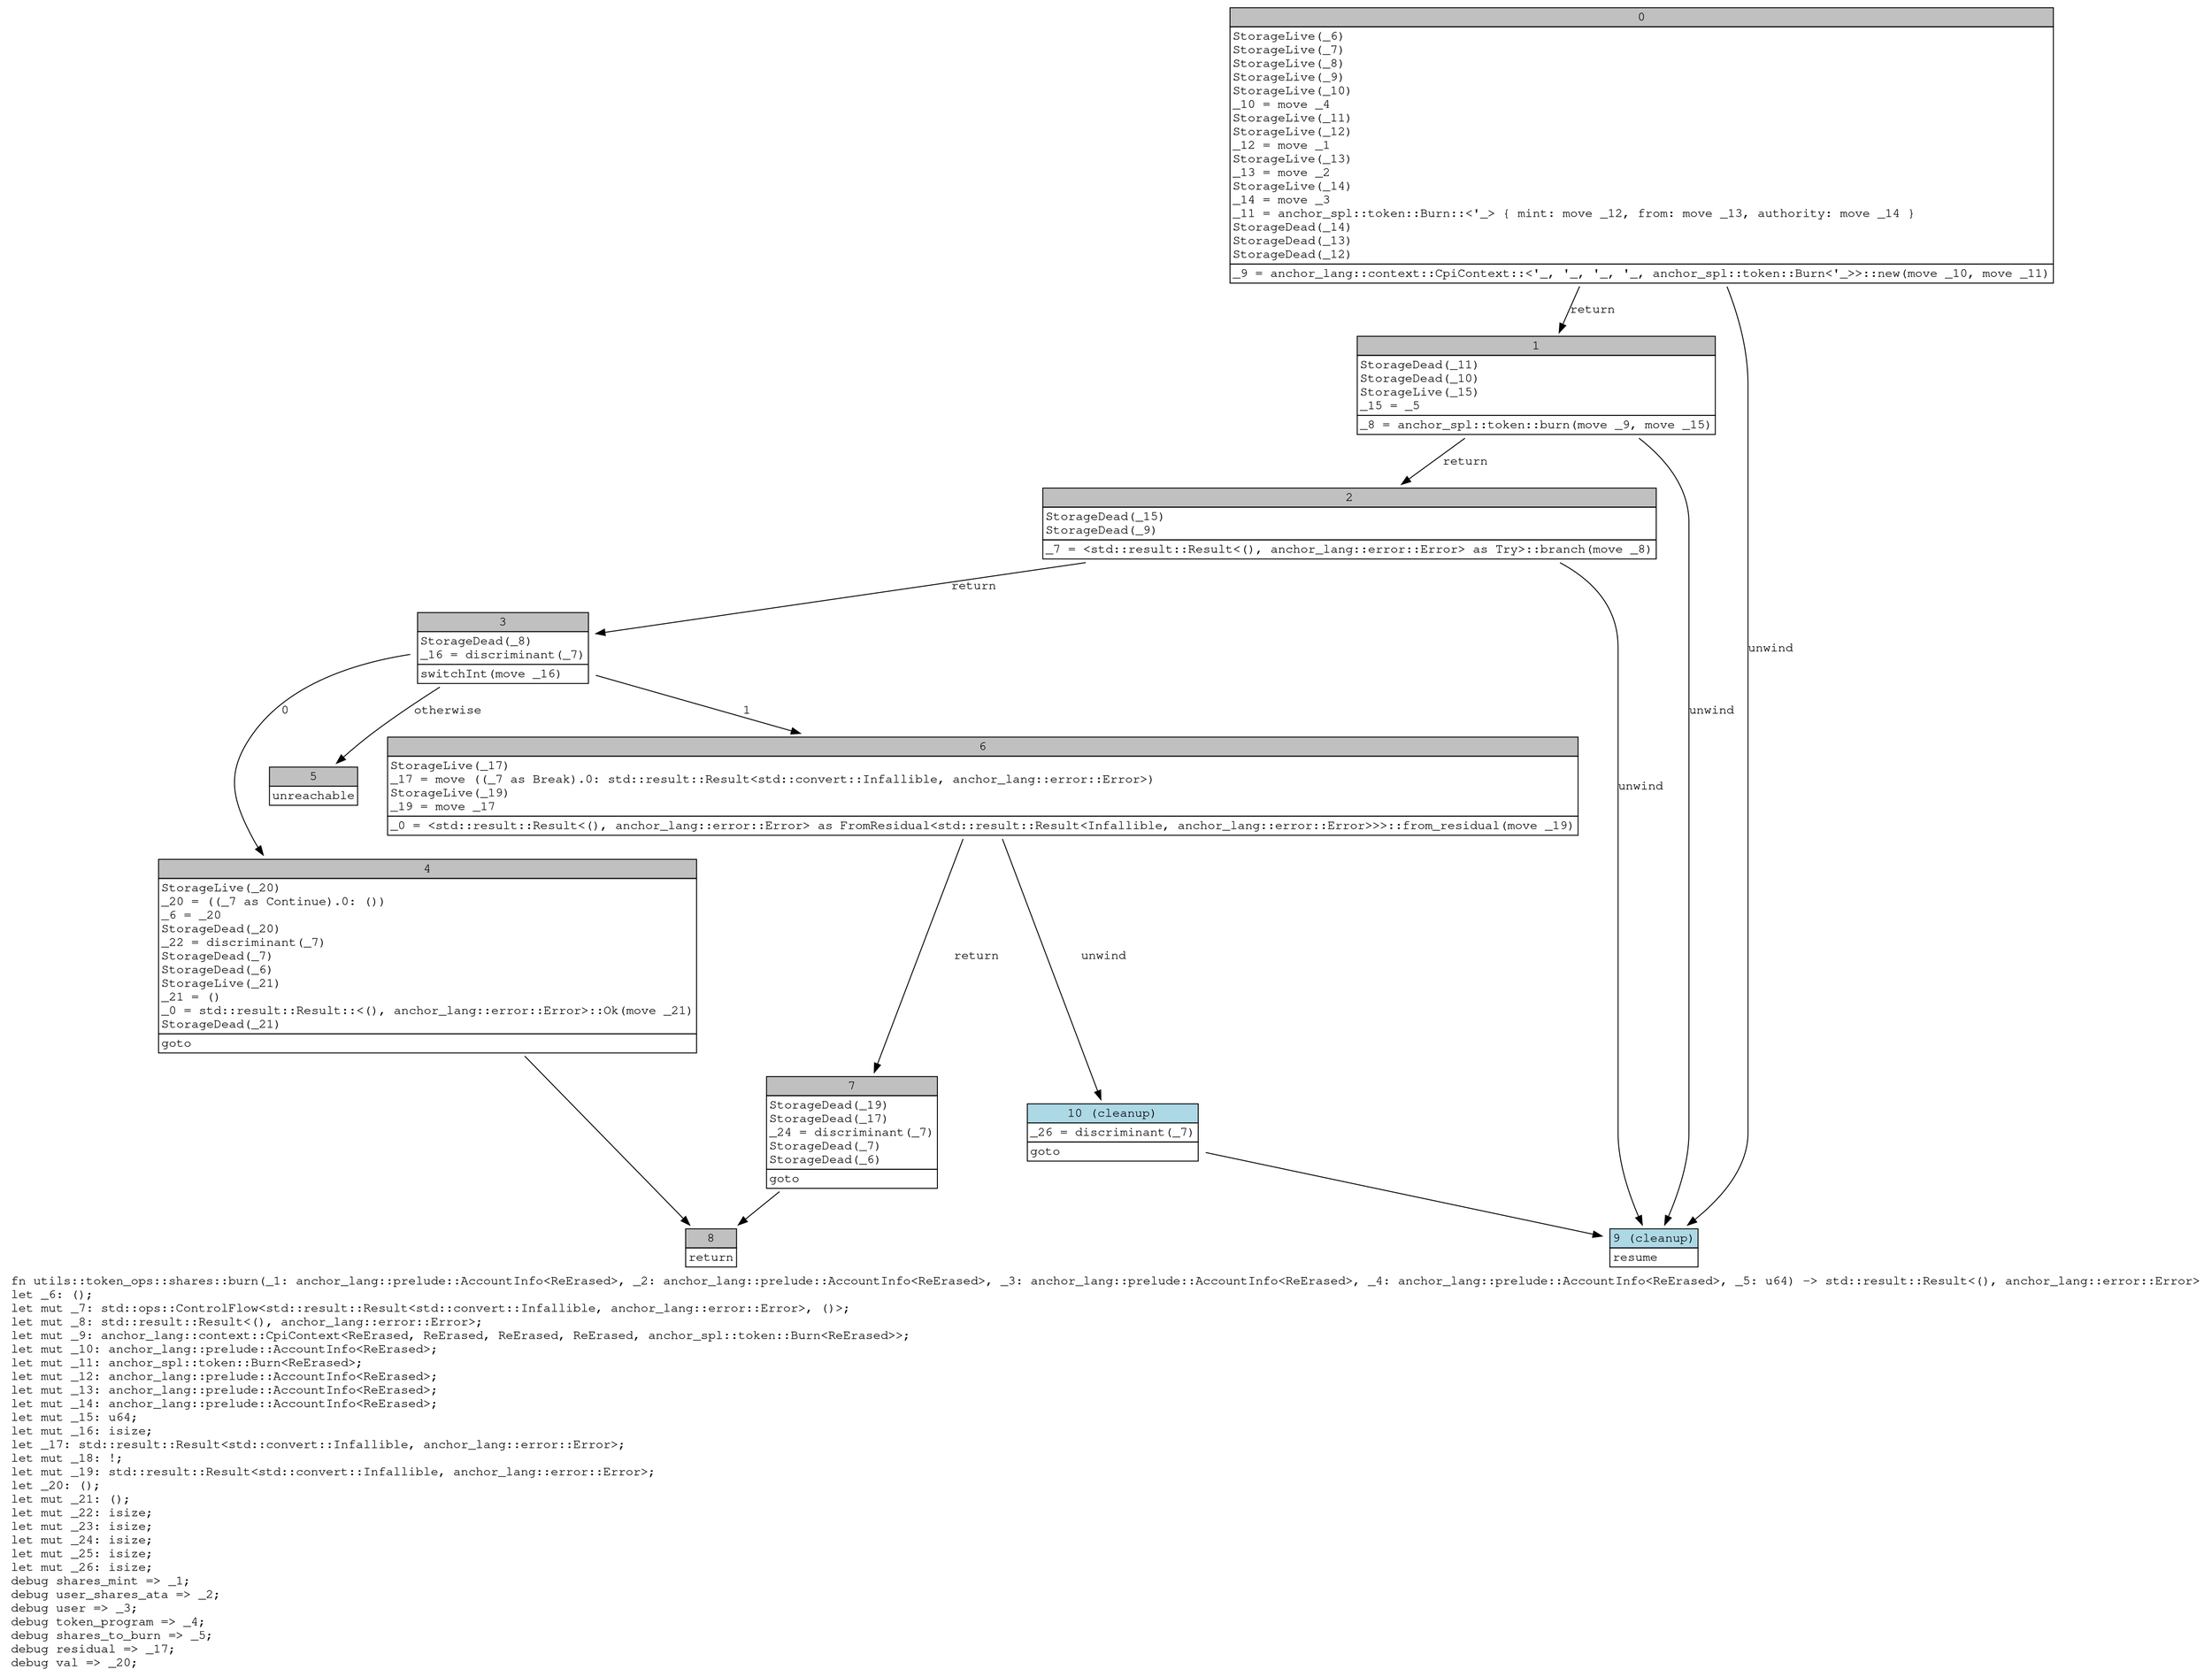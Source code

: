 digraph Mir_0_609 {
    graph [fontname="Courier, monospace"];
    node [fontname="Courier, monospace"];
    edge [fontname="Courier, monospace"];
    label=<fn utils::token_ops::shares::burn(_1: anchor_lang::prelude::AccountInfo&lt;ReErased&gt;, _2: anchor_lang::prelude::AccountInfo&lt;ReErased&gt;, _3: anchor_lang::prelude::AccountInfo&lt;ReErased&gt;, _4: anchor_lang::prelude::AccountInfo&lt;ReErased&gt;, _5: u64) -&gt; std::result::Result&lt;(), anchor_lang::error::Error&gt;<br align="left"/>let _6: ();<br align="left"/>let mut _7: std::ops::ControlFlow&lt;std::result::Result&lt;std::convert::Infallible, anchor_lang::error::Error&gt;, ()&gt;;<br align="left"/>let mut _8: std::result::Result&lt;(), anchor_lang::error::Error&gt;;<br align="left"/>let mut _9: anchor_lang::context::CpiContext&lt;ReErased, ReErased, ReErased, ReErased, anchor_spl::token::Burn&lt;ReErased&gt;&gt;;<br align="left"/>let mut _10: anchor_lang::prelude::AccountInfo&lt;ReErased&gt;;<br align="left"/>let mut _11: anchor_spl::token::Burn&lt;ReErased&gt;;<br align="left"/>let mut _12: anchor_lang::prelude::AccountInfo&lt;ReErased&gt;;<br align="left"/>let mut _13: anchor_lang::prelude::AccountInfo&lt;ReErased&gt;;<br align="left"/>let mut _14: anchor_lang::prelude::AccountInfo&lt;ReErased&gt;;<br align="left"/>let mut _15: u64;<br align="left"/>let mut _16: isize;<br align="left"/>let _17: std::result::Result&lt;std::convert::Infallible, anchor_lang::error::Error&gt;;<br align="left"/>let mut _18: !;<br align="left"/>let mut _19: std::result::Result&lt;std::convert::Infallible, anchor_lang::error::Error&gt;;<br align="left"/>let _20: ();<br align="left"/>let mut _21: ();<br align="left"/>let mut _22: isize;<br align="left"/>let mut _23: isize;<br align="left"/>let mut _24: isize;<br align="left"/>let mut _25: isize;<br align="left"/>let mut _26: isize;<br align="left"/>debug shares_mint =&gt; _1;<br align="left"/>debug user_shares_ata =&gt; _2;<br align="left"/>debug user =&gt; _3;<br align="left"/>debug token_program =&gt; _4;<br align="left"/>debug shares_to_burn =&gt; _5;<br align="left"/>debug residual =&gt; _17;<br align="left"/>debug val =&gt; _20;<br align="left"/>>;
    bb0__0_609 [shape="none", label=<<table border="0" cellborder="1" cellspacing="0"><tr><td bgcolor="gray" align="center" colspan="1">0</td></tr><tr><td align="left" balign="left">StorageLive(_6)<br/>StorageLive(_7)<br/>StorageLive(_8)<br/>StorageLive(_9)<br/>StorageLive(_10)<br/>_10 = move _4<br/>StorageLive(_11)<br/>StorageLive(_12)<br/>_12 = move _1<br/>StorageLive(_13)<br/>_13 = move _2<br/>StorageLive(_14)<br/>_14 = move _3<br/>_11 = anchor_spl::token::Burn::&lt;'_&gt; { mint: move _12, from: move _13, authority: move _14 }<br/>StorageDead(_14)<br/>StorageDead(_13)<br/>StorageDead(_12)<br/></td></tr><tr><td align="left">_9 = anchor_lang::context::CpiContext::&lt;'_, '_, '_, '_, anchor_spl::token::Burn&lt;'_&gt;&gt;::new(move _10, move _11)</td></tr></table>>];
    bb1__0_609 [shape="none", label=<<table border="0" cellborder="1" cellspacing="0"><tr><td bgcolor="gray" align="center" colspan="1">1</td></tr><tr><td align="left" balign="left">StorageDead(_11)<br/>StorageDead(_10)<br/>StorageLive(_15)<br/>_15 = _5<br/></td></tr><tr><td align="left">_8 = anchor_spl::token::burn(move _9, move _15)</td></tr></table>>];
    bb2__0_609 [shape="none", label=<<table border="0" cellborder="1" cellspacing="0"><tr><td bgcolor="gray" align="center" colspan="1">2</td></tr><tr><td align="left" balign="left">StorageDead(_15)<br/>StorageDead(_9)<br/></td></tr><tr><td align="left">_7 = &lt;std::result::Result&lt;(), anchor_lang::error::Error&gt; as Try&gt;::branch(move _8)</td></tr></table>>];
    bb3__0_609 [shape="none", label=<<table border="0" cellborder="1" cellspacing="0"><tr><td bgcolor="gray" align="center" colspan="1">3</td></tr><tr><td align="left" balign="left">StorageDead(_8)<br/>_16 = discriminant(_7)<br/></td></tr><tr><td align="left">switchInt(move _16)</td></tr></table>>];
    bb4__0_609 [shape="none", label=<<table border="0" cellborder="1" cellspacing="0"><tr><td bgcolor="gray" align="center" colspan="1">4</td></tr><tr><td align="left" balign="left">StorageLive(_20)<br/>_20 = ((_7 as Continue).0: ())<br/>_6 = _20<br/>StorageDead(_20)<br/>_22 = discriminant(_7)<br/>StorageDead(_7)<br/>StorageDead(_6)<br/>StorageLive(_21)<br/>_21 = ()<br/>_0 = std::result::Result::&lt;(), anchor_lang::error::Error&gt;::Ok(move _21)<br/>StorageDead(_21)<br/></td></tr><tr><td align="left">goto</td></tr></table>>];
    bb5__0_609 [shape="none", label=<<table border="0" cellborder="1" cellspacing="0"><tr><td bgcolor="gray" align="center" colspan="1">5</td></tr><tr><td align="left">unreachable</td></tr></table>>];
    bb6__0_609 [shape="none", label=<<table border="0" cellborder="1" cellspacing="0"><tr><td bgcolor="gray" align="center" colspan="1">6</td></tr><tr><td align="left" balign="left">StorageLive(_17)<br/>_17 = move ((_7 as Break).0: std::result::Result&lt;std::convert::Infallible, anchor_lang::error::Error&gt;)<br/>StorageLive(_19)<br/>_19 = move _17<br/></td></tr><tr><td align="left">_0 = &lt;std::result::Result&lt;(), anchor_lang::error::Error&gt; as FromResidual&lt;std::result::Result&lt;Infallible, anchor_lang::error::Error&gt;&gt;&gt;::from_residual(move _19)</td></tr></table>>];
    bb7__0_609 [shape="none", label=<<table border="0" cellborder="1" cellspacing="0"><tr><td bgcolor="gray" align="center" colspan="1">7</td></tr><tr><td align="left" balign="left">StorageDead(_19)<br/>StorageDead(_17)<br/>_24 = discriminant(_7)<br/>StorageDead(_7)<br/>StorageDead(_6)<br/></td></tr><tr><td align="left">goto</td></tr></table>>];
    bb8__0_609 [shape="none", label=<<table border="0" cellborder="1" cellspacing="0"><tr><td bgcolor="gray" align="center" colspan="1">8</td></tr><tr><td align="left">return</td></tr></table>>];
    bb9__0_609 [shape="none", label=<<table border="0" cellborder="1" cellspacing="0"><tr><td bgcolor="lightblue" align="center" colspan="1">9 (cleanup)</td></tr><tr><td align="left">resume</td></tr></table>>];
    bb10__0_609 [shape="none", label=<<table border="0" cellborder="1" cellspacing="0"><tr><td bgcolor="lightblue" align="center" colspan="1">10 (cleanup)</td></tr><tr><td align="left" balign="left">_26 = discriminant(_7)<br/></td></tr><tr><td align="left">goto</td></tr></table>>];
    bb0__0_609 -> bb1__0_609 [label="return"];
    bb0__0_609 -> bb9__0_609 [label="unwind"];
    bb1__0_609 -> bb2__0_609 [label="return"];
    bb1__0_609 -> bb9__0_609 [label="unwind"];
    bb2__0_609 -> bb3__0_609 [label="return"];
    bb2__0_609 -> bb9__0_609 [label="unwind"];
    bb3__0_609 -> bb4__0_609 [label="0"];
    bb3__0_609 -> bb6__0_609 [label="1"];
    bb3__0_609 -> bb5__0_609 [label="otherwise"];
    bb4__0_609 -> bb8__0_609 [label=""];
    bb6__0_609 -> bb7__0_609 [label="return"];
    bb6__0_609 -> bb10__0_609 [label="unwind"];
    bb7__0_609 -> bb8__0_609 [label=""];
    bb10__0_609 -> bb9__0_609 [label=""];
}
